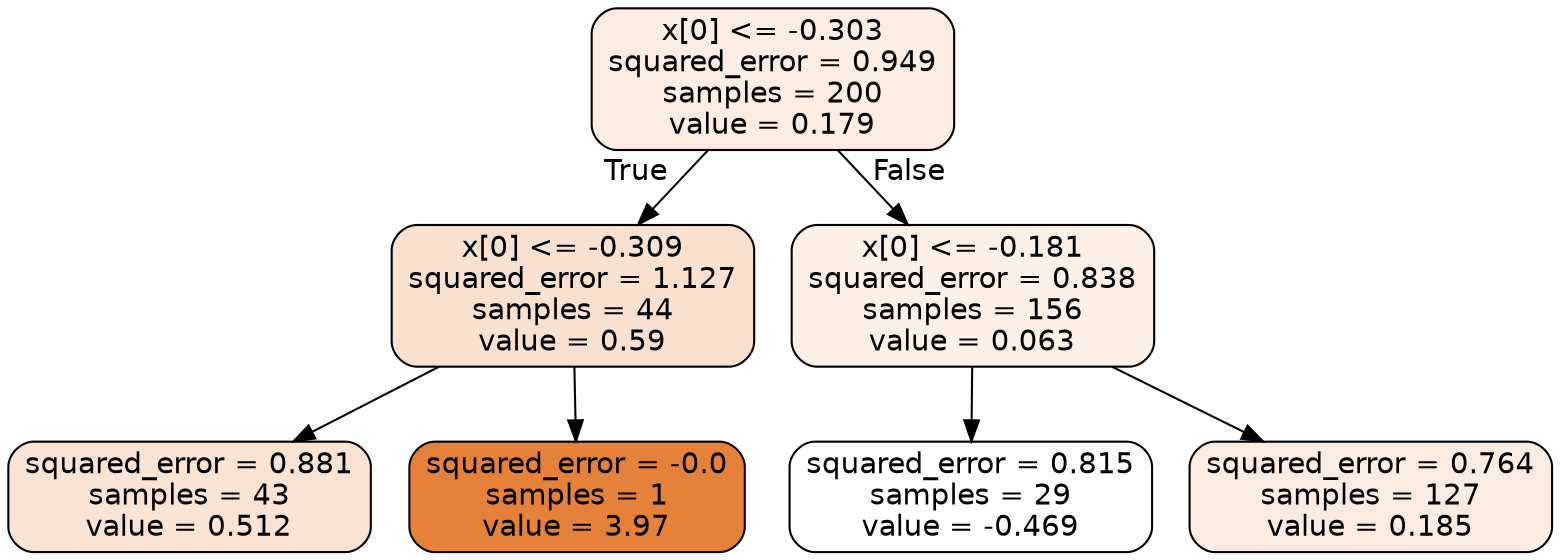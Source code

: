 digraph Tree {
node [shape=box, style="filled, rounded", color="black", fontname="helvetica"] ;
edge [fontname="helvetica"] ;
0 [label="x[0] <= -0.303\nsquared_error = 0.949\nsamples = 200\nvalue = 0.179", fillcolor="#fbede2"] ;
1 [label="x[0] <= -0.309\nsquared_error = 1.127\nsamples = 44\nvalue = 0.59", fillcolor="#f9e1d0"] ;
0 -> 1 [labeldistance=2.5, labelangle=45, headlabel="True"] ;
2 [label="squared_error = 0.881\nsamples = 43\nvalue = 0.512", fillcolor="#f9e3d3"] ;
1 -> 2 ;
3 [label="squared_error = -0.0\nsamples = 1\nvalue = 3.97", fillcolor="#e58139"] ;
1 -> 3 ;
4 [label="x[0] <= -0.181\nsquared_error = 0.838\nsamples = 156\nvalue = 0.063", fillcolor="#fcf0e7"] ;
0 -> 4 [labeldistance=2.5, labelangle=-45, headlabel="False"] ;
5 [label="squared_error = 0.815\nsamples = 29\nvalue = -0.469", fillcolor="#ffffff"] ;
4 -> 5 ;
6 [label="squared_error = 0.764\nsamples = 127\nvalue = 0.185", fillcolor="#fbece2"] ;
4 -> 6 ;
}